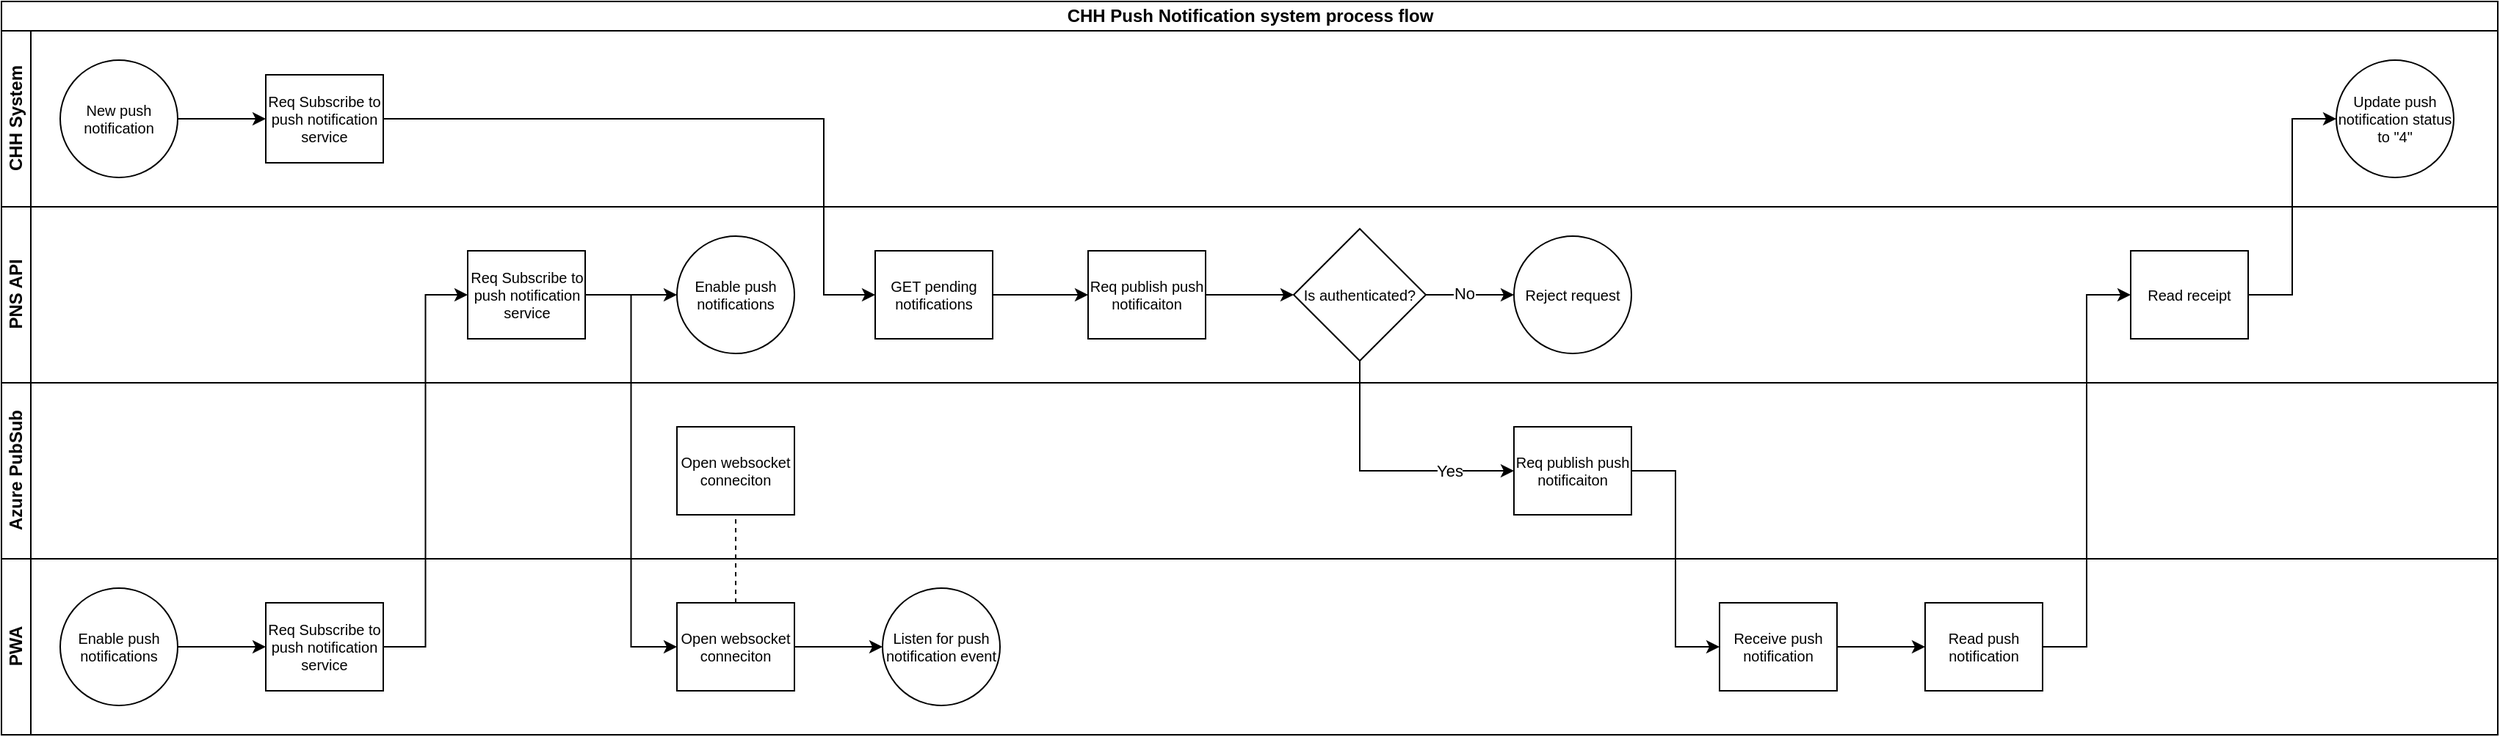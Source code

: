 <mxfile version="22.0.6" type="github">
  <diagram id="prtHgNgQTEPvFCAcTncT" name="Page-1">
    <mxGraphModel dx="3217" dy="1290" grid="1" gridSize="10" guides="1" tooltips="1" connect="1" arrows="1" fold="1" page="1" pageScale="1" pageWidth="827" pageHeight="1169" math="0" shadow="0">
      <root>
        <mxCell id="0" />
        <mxCell id="1" parent="0" />
        <mxCell id="sFvcIiXF0xUsBx1m542u-1" value="CHH Push Notification system process flow" style="swimlane;childLayout=stackLayout;resizeParent=1;resizeParentMax=0;horizontal=1;startSize=20;horizontalStack=0;html=1;" vertex="1" parent="1">
          <mxGeometry x="-500" y="335" width="1700" height="500" as="geometry" />
        </mxCell>
        <mxCell id="sFvcIiXF0xUsBx1m542u-2" value="CHH System" style="swimlane;startSize=20;horizontal=0;html=1;" vertex="1" parent="sFvcIiXF0xUsBx1m542u-1">
          <mxGeometry y="20" width="1700" height="120" as="geometry" />
        </mxCell>
        <mxCell id="sFvcIiXF0xUsBx1m542u-21" style="edgeStyle=orthogonalEdgeStyle;rounded=0;orthogonalLoop=1;jettySize=auto;html=1;exitX=1;exitY=0.5;exitDx=0;exitDy=0;entryX=0;entryY=0.5;entryDx=0;entryDy=0;" edge="1" parent="sFvcIiXF0xUsBx1m542u-2" source="sFvcIiXF0xUsBx1m542u-19" target="sFvcIiXF0xUsBx1m542u-20">
          <mxGeometry relative="1" as="geometry" />
        </mxCell>
        <mxCell id="sFvcIiXF0xUsBx1m542u-19" value="New push notification" style="ellipse;whiteSpace=wrap;html=1;fontSize=10;rotation=0;" vertex="1" parent="sFvcIiXF0xUsBx1m542u-2">
          <mxGeometry x="40" y="20" width="80" height="80" as="geometry" />
        </mxCell>
        <mxCell id="sFvcIiXF0xUsBx1m542u-20" value="Req Subscribe to push notification service" style="rounded=0;whiteSpace=wrap;html=1;fontFamily=Helvetica;fontSize=10;fontColor=#000000;align=center;" vertex="1" parent="sFvcIiXF0xUsBx1m542u-2">
          <mxGeometry x="180" y="30" width="80" height="60" as="geometry" />
        </mxCell>
        <mxCell id="sFvcIiXF0xUsBx1m542u-41" value="Update push notification status to &quot;4&quot;" style="ellipse;whiteSpace=wrap;html=1;fontSize=10;rotation=0;" vertex="1" parent="sFvcIiXF0xUsBx1m542u-2">
          <mxGeometry x="1590" y="20" width="80" height="80" as="geometry" />
        </mxCell>
        <mxCell id="sFvcIiXF0xUsBx1m542u-3" value="PNS API" style="swimlane;startSize=20;horizontal=0;html=1;" vertex="1" parent="sFvcIiXF0xUsBx1m542u-1">
          <mxGeometry y="140" width="1700" height="120" as="geometry" />
        </mxCell>
        <mxCell id="sFvcIiXF0xUsBx1m542u-12" style="edgeStyle=orthogonalEdgeStyle;rounded=0;orthogonalLoop=1;jettySize=auto;html=1;exitX=1;exitY=0.5;exitDx=0;exitDy=0;" edge="1" parent="sFvcIiXF0xUsBx1m542u-3" source="sFvcIiXF0xUsBx1m542u-9" target="sFvcIiXF0xUsBx1m542u-11">
          <mxGeometry relative="1" as="geometry" />
        </mxCell>
        <mxCell id="sFvcIiXF0xUsBx1m542u-9" value="Req Subscribe to push notification service" style="rounded=0;whiteSpace=wrap;html=1;fontFamily=Helvetica;fontSize=10;fontColor=#000000;align=center;" vertex="1" parent="sFvcIiXF0xUsBx1m542u-3">
          <mxGeometry x="317.5" y="30" width="80" height="60" as="geometry" />
        </mxCell>
        <mxCell id="sFvcIiXF0xUsBx1m542u-11" value="Enable push notifications" style="ellipse;whiteSpace=wrap;html=1;fontSize=10;rotation=0;" vertex="1" parent="sFvcIiXF0xUsBx1m542u-3">
          <mxGeometry x="460" y="20" width="80" height="80" as="geometry" />
        </mxCell>
        <mxCell id="sFvcIiXF0xUsBx1m542u-25" style="edgeStyle=orthogonalEdgeStyle;rounded=0;orthogonalLoop=1;jettySize=auto;html=1;exitX=1;exitY=0.5;exitDx=0;exitDy=0;entryX=0;entryY=0.5;entryDx=0;entryDy=0;" edge="1" parent="sFvcIiXF0xUsBx1m542u-3" source="sFvcIiXF0xUsBx1m542u-22" target="sFvcIiXF0xUsBx1m542u-24">
          <mxGeometry relative="1" as="geometry" />
        </mxCell>
        <mxCell id="sFvcIiXF0xUsBx1m542u-22" value="GET pending notifications" style="rounded=0;whiteSpace=wrap;html=1;fontFamily=Helvetica;fontSize=10;fontColor=#000000;align=center;" vertex="1" parent="sFvcIiXF0xUsBx1m542u-3">
          <mxGeometry x="595" y="30" width="80" height="60" as="geometry" />
        </mxCell>
        <mxCell id="sFvcIiXF0xUsBx1m542u-27" style="edgeStyle=orthogonalEdgeStyle;rounded=0;orthogonalLoop=1;jettySize=auto;html=1;exitX=1;exitY=0.5;exitDx=0;exitDy=0;entryX=0;entryY=0.5;entryDx=0;entryDy=0;" edge="1" parent="sFvcIiXF0xUsBx1m542u-3" source="sFvcIiXF0xUsBx1m542u-24" target="sFvcIiXF0xUsBx1m542u-26">
          <mxGeometry relative="1" as="geometry" />
        </mxCell>
        <mxCell id="sFvcIiXF0xUsBx1m542u-24" value="Req publish push notificaiton" style="rounded=0;whiteSpace=wrap;html=1;fontFamily=Helvetica;fontSize=10;fontColor=#000000;align=center;" vertex="1" parent="sFvcIiXF0xUsBx1m542u-3">
          <mxGeometry x="740" y="30" width="80" height="60" as="geometry" />
        </mxCell>
        <mxCell id="sFvcIiXF0xUsBx1m542u-29" style="edgeStyle=orthogonalEdgeStyle;rounded=0;orthogonalLoop=1;jettySize=auto;html=1;exitX=1;exitY=0.5;exitDx=0;exitDy=0;entryX=0;entryY=0.5;entryDx=0;entryDy=0;" edge="1" parent="sFvcIiXF0xUsBx1m542u-3" source="sFvcIiXF0xUsBx1m542u-26" target="sFvcIiXF0xUsBx1m542u-28">
          <mxGeometry relative="1" as="geometry" />
        </mxCell>
        <mxCell id="sFvcIiXF0xUsBx1m542u-30" value="No" style="edgeLabel;html=1;align=center;verticalAlign=middle;resizable=0;points=[];" vertex="1" connectable="0" parent="sFvcIiXF0xUsBx1m542u-29">
          <mxGeometry x="-0.133" y="1" relative="1" as="geometry">
            <mxPoint as="offset" />
          </mxGeometry>
        </mxCell>
        <mxCell id="sFvcIiXF0xUsBx1m542u-26" value="Is authenticated?" style="rhombus;whiteSpace=wrap;html=1;fontSize=10;fontColor=#000000;rounded=0;rotation=0;" vertex="1" parent="sFvcIiXF0xUsBx1m542u-3">
          <mxGeometry x="880" y="15" width="90" height="90" as="geometry" />
        </mxCell>
        <mxCell id="sFvcIiXF0xUsBx1m542u-28" value="Reject request" style="ellipse;whiteSpace=wrap;html=1;fontSize=10;rotation=0;" vertex="1" parent="sFvcIiXF0xUsBx1m542u-3">
          <mxGeometry x="1030" y="20" width="80" height="80" as="geometry" />
        </mxCell>
        <mxCell id="sFvcIiXF0xUsBx1m542u-39" value="Read receipt" style="rounded=0;whiteSpace=wrap;html=1;fontFamily=Helvetica;fontSize=10;fontColor=#000000;align=center;" vertex="1" parent="sFvcIiXF0xUsBx1m542u-3">
          <mxGeometry x="1450" y="30" width="80" height="60" as="geometry" />
        </mxCell>
        <mxCell id="sFvcIiXF0xUsBx1m542u-4" value="Azure PubSub" style="swimlane;startSize=20;horizontal=0;html=1;" vertex="1" parent="sFvcIiXF0xUsBx1m542u-1">
          <mxGeometry y="260" width="1700" height="120" as="geometry" />
        </mxCell>
        <mxCell id="sFvcIiXF0xUsBx1m542u-13" value="Open websocket conneciton" style="rounded=0;whiteSpace=wrap;html=1;fontFamily=Helvetica;fontSize=10;fontColor=#000000;align=center;" vertex="1" parent="sFvcIiXF0xUsBx1m542u-4">
          <mxGeometry x="460" y="30" width="80" height="60" as="geometry" />
        </mxCell>
        <mxCell id="sFvcIiXF0xUsBx1m542u-31" value="Req publish push notificaiton" style="rounded=0;whiteSpace=wrap;html=1;fontFamily=Helvetica;fontSize=10;fontColor=#000000;align=center;" vertex="1" parent="sFvcIiXF0xUsBx1m542u-4">
          <mxGeometry x="1030" y="30" width="80" height="60" as="geometry" />
        </mxCell>
        <mxCell id="sFvcIiXF0xUsBx1m542u-5" value="PWA" style="swimlane;startSize=20;horizontal=0;html=1;" vertex="1" parent="sFvcIiXF0xUsBx1m542u-1">
          <mxGeometry y="380" width="1700" height="120" as="geometry" />
        </mxCell>
        <mxCell id="sFvcIiXF0xUsBx1m542u-8" style="edgeStyle=orthogonalEdgeStyle;rounded=0;orthogonalLoop=1;jettySize=auto;html=1;exitX=1;exitY=0.5;exitDx=0;exitDy=0;entryX=0;entryY=0.5;entryDx=0;entryDy=0;" edge="1" parent="sFvcIiXF0xUsBx1m542u-5" source="sFvcIiXF0xUsBx1m542u-6" target="sFvcIiXF0xUsBx1m542u-7">
          <mxGeometry relative="1" as="geometry" />
        </mxCell>
        <mxCell id="sFvcIiXF0xUsBx1m542u-6" value="Enable push notifications" style="ellipse;whiteSpace=wrap;html=1;fontSize=10;rotation=0;" vertex="1" parent="sFvcIiXF0xUsBx1m542u-5">
          <mxGeometry x="40" y="20" width="80" height="80" as="geometry" />
        </mxCell>
        <mxCell id="sFvcIiXF0xUsBx1m542u-7" value="Req Subscribe to push notification service" style="rounded=0;whiteSpace=wrap;html=1;fontFamily=Helvetica;fontSize=10;fontColor=#000000;align=center;" vertex="1" parent="sFvcIiXF0xUsBx1m542u-5">
          <mxGeometry x="180" y="30" width="80" height="60" as="geometry" />
        </mxCell>
        <mxCell id="sFvcIiXF0xUsBx1m542u-18" style="edgeStyle=orthogonalEdgeStyle;rounded=0;orthogonalLoop=1;jettySize=auto;html=1;exitX=1;exitY=0.5;exitDx=0;exitDy=0;entryX=0;entryY=0.5;entryDx=0;entryDy=0;" edge="1" parent="sFvcIiXF0xUsBx1m542u-5" source="sFvcIiXF0xUsBx1m542u-14" target="sFvcIiXF0xUsBx1m542u-17">
          <mxGeometry relative="1" as="geometry" />
        </mxCell>
        <mxCell id="sFvcIiXF0xUsBx1m542u-14" value="Open websocket conneciton" style="rounded=0;whiteSpace=wrap;html=1;fontFamily=Helvetica;fontSize=10;fontColor=#000000;align=center;" vertex="1" parent="sFvcIiXF0xUsBx1m542u-5">
          <mxGeometry x="460" y="30" width="80" height="60" as="geometry" />
        </mxCell>
        <mxCell id="sFvcIiXF0xUsBx1m542u-17" value="Listen for push notification event" style="ellipse;whiteSpace=wrap;html=1;fontSize=10;rotation=0;" vertex="1" parent="sFvcIiXF0xUsBx1m542u-5">
          <mxGeometry x="600" y="20" width="80" height="80" as="geometry" />
        </mxCell>
        <mxCell id="sFvcIiXF0xUsBx1m542u-38" style="edgeStyle=orthogonalEdgeStyle;rounded=0;orthogonalLoop=1;jettySize=auto;html=1;exitX=1;exitY=0.5;exitDx=0;exitDy=0;" edge="1" parent="sFvcIiXF0xUsBx1m542u-5" source="sFvcIiXF0xUsBx1m542u-36" target="sFvcIiXF0xUsBx1m542u-37">
          <mxGeometry relative="1" as="geometry" />
        </mxCell>
        <mxCell id="sFvcIiXF0xUsBx1m542u-36" value="Receive push notification" style="rounded=0;whiteSpace=wrap;html=1;fontFamily=Helvetica;fontSize=10;fontColor=#000000;align=center;" vertex="1" parent="sFvcIiXF0xUsBx1m542u-5">
          <mxGeometry x="1170" y="30" width="80" height="60" as="geometry" />
        </mxCell>
        <mxCell id="sFvcIiXF0xUsBx1m542u-37" value="Read push notification" style="rounded=0;whiteSpace=wrap;html=1;fontFamily=Helvetica;fontSize=10;fontColor=#000000;align=center;" vertex="1" parent="sFvcIiXF0xUsBx1m542u-5">
          <mxGeometry x="1310" y="30" width="80" height="60" as="geometry" />
        </mxCell>
        <mxCell id="sFvcIiXF0xUsBx1m542u-10" style="edgeStyle=orthogonalEdgeStyle;rounded=0;orthogonalLoop=1;jettySize=auto;html=1;exitX=1;exitY=0.5;exitDx=0;exitDy=0;entryX=0;entryY=0.5;entryDx=0;entryDy=0;" edge="1" parent="sFvcIiXF0xUsBx1m542u-1" source="sFvcIiXF0xUsBx1m542u-7" target="sFvcIiXF0xUsBx1m542u-9">
          <mxGeometry relative="1" as="geometry" />
        </mxCell>
        <mxCell id="sFvcIiXF0xUsBx1m542u-15" style="edgeStyle=orthogonalEdgeStyle;rounded=0;orthogonalLoop=1;jettySize=auto;html=1;exitX=1;exitY=0.5;exitDx=0;exitDy=0;entryX=0;entryY=0.5;entryDx=0;entryDy=0;" edge="1" parent="sFvcIiXF0xUsBx1m542u-1" source="sFvcIiXF0xUsBx1m542u-9" target="sFvcIiXF0xUsBx1m542u-14">
          <mxGeometry relative="1" as="geometry" />
        </mxCell>
        <mxCell id="sFvcIiXF0xUsBx1m542u-16" style="edgeStyle=orthogonalEdgeStyle;rounded=0;orthogonalLoop=1;jettySize=auto;html=1;exitX=0.5;exitY=0;exitDx=0;exitDy=0;entryX=0.5;entryY=1;entryDx=0;entryDy=0;dashed=1;endArrow=none;endFill=0;" edge="1" parent="sFvcIiXF0xUsBx1m542u-1" source="sFvcIiXF0xUsBx1m542u-14" target="sFvcIiXF0xUsBx1m542u-13">
          <mxGeometry relative="1" as="geometry" />
        </mxCell>
        <mxCell id="sFvcIiXF0xUsBx1m542u-23" style="edgeStyle=orthogonalEdgeStyle;rounded=0;orthogonalLoop=1;jettySize=auto;html=1;exitX=1;exitY=0.5;exitDx=0;exitDy=0;entryX=0;entryY=0.5;entryDx=0;entryDy=0;" edge="1" parent="sFvcIiXF0xUsBx1m542u-1" source="sFvcIiXF0xUsBx1m542u-20" target="sFvcIiXF0xUsBx1m542u-22">
          <mxGeometry relative="1" as="geometry">
            <Array as="points">
              <mxPoint x="560" y="80" />
              <mxPoint x="560" y="200" />
            </Array>
          </mxGeometry>
        </mxCell>
        <mxCell id="sFvcIiXF0xUsBx1m542u-32" style="edgeStyle=orthogonalEdgeStyle;rounded=0;orthogonalLoop=1;jettySize=auto;html=1;exitX=0.5;exitY=1;exitDx=0;exitDy=0;entryX=0;entryY=0.5;entryDx=0;entryDy=0;" edge="1" parent="sFvcIiXF0xUsBx1m542u-1" source="sFvcIiXF0xUsBx1m542u-26" target="sFvcIiXF0xUsBx1m542u-31">
          <mxGeometry relative="1" as="geometry" />
        </mxCell>
        <mxCell id="sFvcIiXF0xUsBx1m542u-33" value="Yes" style="edgeLabel;html=1;align=center;verticalAlign=middle;resizable=0;points=[];" vertex="1" connectable="0" parent="sFvcIiXF0xUsBx1m542u-32">
          <mxGeometry x="0.511" relative="1" as="geometry">
            <mxPoint as="offset" />
          </mxGeometry>
        </mxCell>
        <mxCell id="sFvcIiXF0xUsBx1m542u-35" style="edgeStyle=orthogonalEdgeStyle;rounded=0;orthogonalLoop=1;jettySize=auto;html=1;exitX=1;exitY=0.5;exitDx=0;exitDy=0;entryX=0;entryY=0.5;entryDx=0;entryDy=0;" edge="1" parent="sFvcIiXF0xUsBx1m542u-1" source="sFvcIiXF0xUsBx1m542u-31" target="sFvcIiXF0xUsBx1m542u-36">
          <mxGeometry relative="1" as="geometry">
            <mxPoint x="1170" y="440" as="targetPoint" />
          </mxGeometry>
        </mxCell>
        <mxCell id="sFvcIiXF0xUsBx1m542u-40" style="edgeStyle=orthogonalEdgeStyle;rounded=0;orthogonalLoop=1;jettySize=auto;html=1;exitX=1;exitY=0.5;exitDx=0;exitDy=0;entryX=0;entryY=0.5;entryDx=0;entryDy=0;" edge="1" parent="sFvcIiXF0xUsBx1m542u-1" source="sFvcIiXF0xUsBx1m542u-37" target="sFvcIiXF0xUsBx1m542u-39">
          <mxGeometry relative="1" as="geometry" />
        </mxCell>
        <mxCell id="sFvcIiXF0xUsBx1m542u-42" style="edgeStyle=orthogonalEdgeStyle;rounded=0;orthogonalLoop=1;jettySize=auto;html=1;exitX=1;exitY=0.5;exitDx=0;exitDy=0;entryX=0;entryY=0.5;entryDx=0;entryDy=0;" edge="1" parent="sFvcIiXF0xUsBx1m542u-1" source="sFvcIiXF0xUsBx1m542u-39" target="sFvcIiXF0xUsBx1m542u-41">
          <mxGeometry relative="1" as="geometry" />
        </mxCell>
      </root>
    </mxGraphModel>
  </diagram>
</mxfile>
